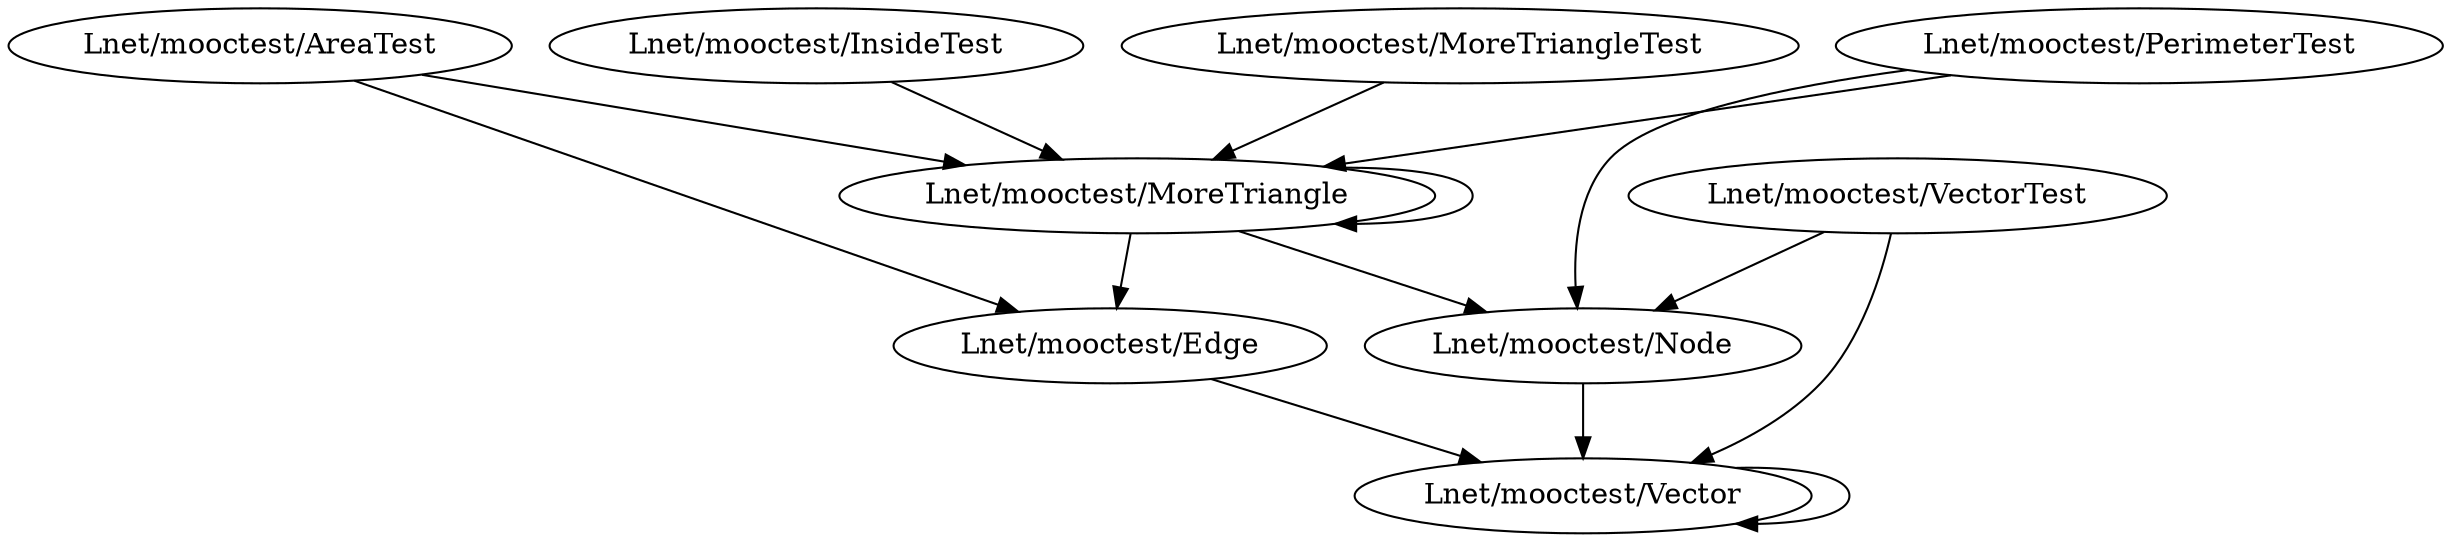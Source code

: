 digraph class {
    "Lnet/mooctest/MoreTriangle" -> "Lnet/mooctest/MoreTriangle";
    "Lnet/mooctest/MoreTriangle" -> "Lnet/mooctest/Node";
    "Lnet/mooctest/MoreTriangle" -> "Lnet/mooctest/Edge";
    "Lnet/mooctest/Node" -> "Lnet/mooctest/Vector";
    "Lnet/mooctest/PerimeterTest" -> "Lnet/mooctest/MoreTriangle";
    "Lnet/mooctest/PerimeterTest" -> "Lnet/mooctest/Node";
    "Lnet/mooctest/Vector" -> "Lnet/mooctest/Vector";
    "Lnet/mooctest/InsideTest" -> "Lnet/mooctest/MoreTriangle";
    "Lnet/mooctest/AreaTest" -> "Lnet/mooctest/MoreTriangle";
    "Lnet/mooctest/AreaTest" -> "Lnet/mooctest/Edge";
    "Lnet/mooctest/MoreTriangleTest" -> "Lnet/mooctest/MoreTriangle";
    "Lnet/mooctest/VectorTest" -> "Lnet/mooctest/Vector";
    "Lnet/mooctest/VectorTest" -> "Lnet/mooctest/Node";
    "Lnet/mooctest/Edge" -> "Lnet/mooctest/Vector";
}